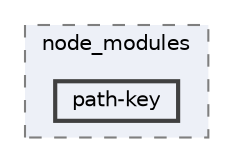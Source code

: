 digraph "pkiclassroomrescheduler/src/main/frontend/node_modules/path-key"
{
 // LATEX_PDF_SIZE
  bgcolor="transparent";
  edge [fontname=Helvetica,fontsize=10,labelfontname=Helvetica,labelfontsize=10];
  node [fontname=Helvetica,fontsize=10,shape=box,height=0.2,width=0.4];
  compound=true
  subgraph clusterdir_72953eda66ccb3a2722c28e1c3e6c23b {
    graph [ bgcolor="#edf0f7", pencolor="grey50", label="node_modules", fontname=Helvetica,fontsize=10 style="filled,dashed", URL="dir_72953eda66ccb3a2722c28e1c3e6c23b.html",tooltip=""]
  dir_0913da252709ae790464310ce72ebada [label="path-key", fillcolor="#edf0f7", color="grey25", style="filled,bold", URL="dir_0913da252709ae790464310ce72ebada.html",tooltip=""];
  }
}
